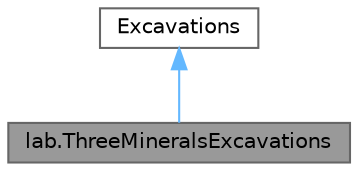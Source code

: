 digraph "lab.ThreeMineralsExcavations"
{
 // LATEX_PDF_SIZE
  bgcolor="transparent";
  edge [fontname=Helvetica,fontsize=10,labelfontname=Helvetica,labelfontsize=10];
  node [fontname=Helvetica,fontsize=10,shape=box,height=0.2,width=0.4];
  Node1 [label="lab.ThreeMineralsExcavations",height=0.2,width=0.4,color="gray40", fillcolor="grey60", style="filled", fontcolor="black",tooltip="раскопки добывшие 3 ископаемого"];
  Node2 -> Node1 [dir="back",color="steelblue1",style="solid"];
  Node2 [label="Excavations",height=0.2,width=0.4,color="gray40", fillcolor="white", style="filled",URL="$classlab_1_1_excavations.html",tooltip="Раскопки"];
}
